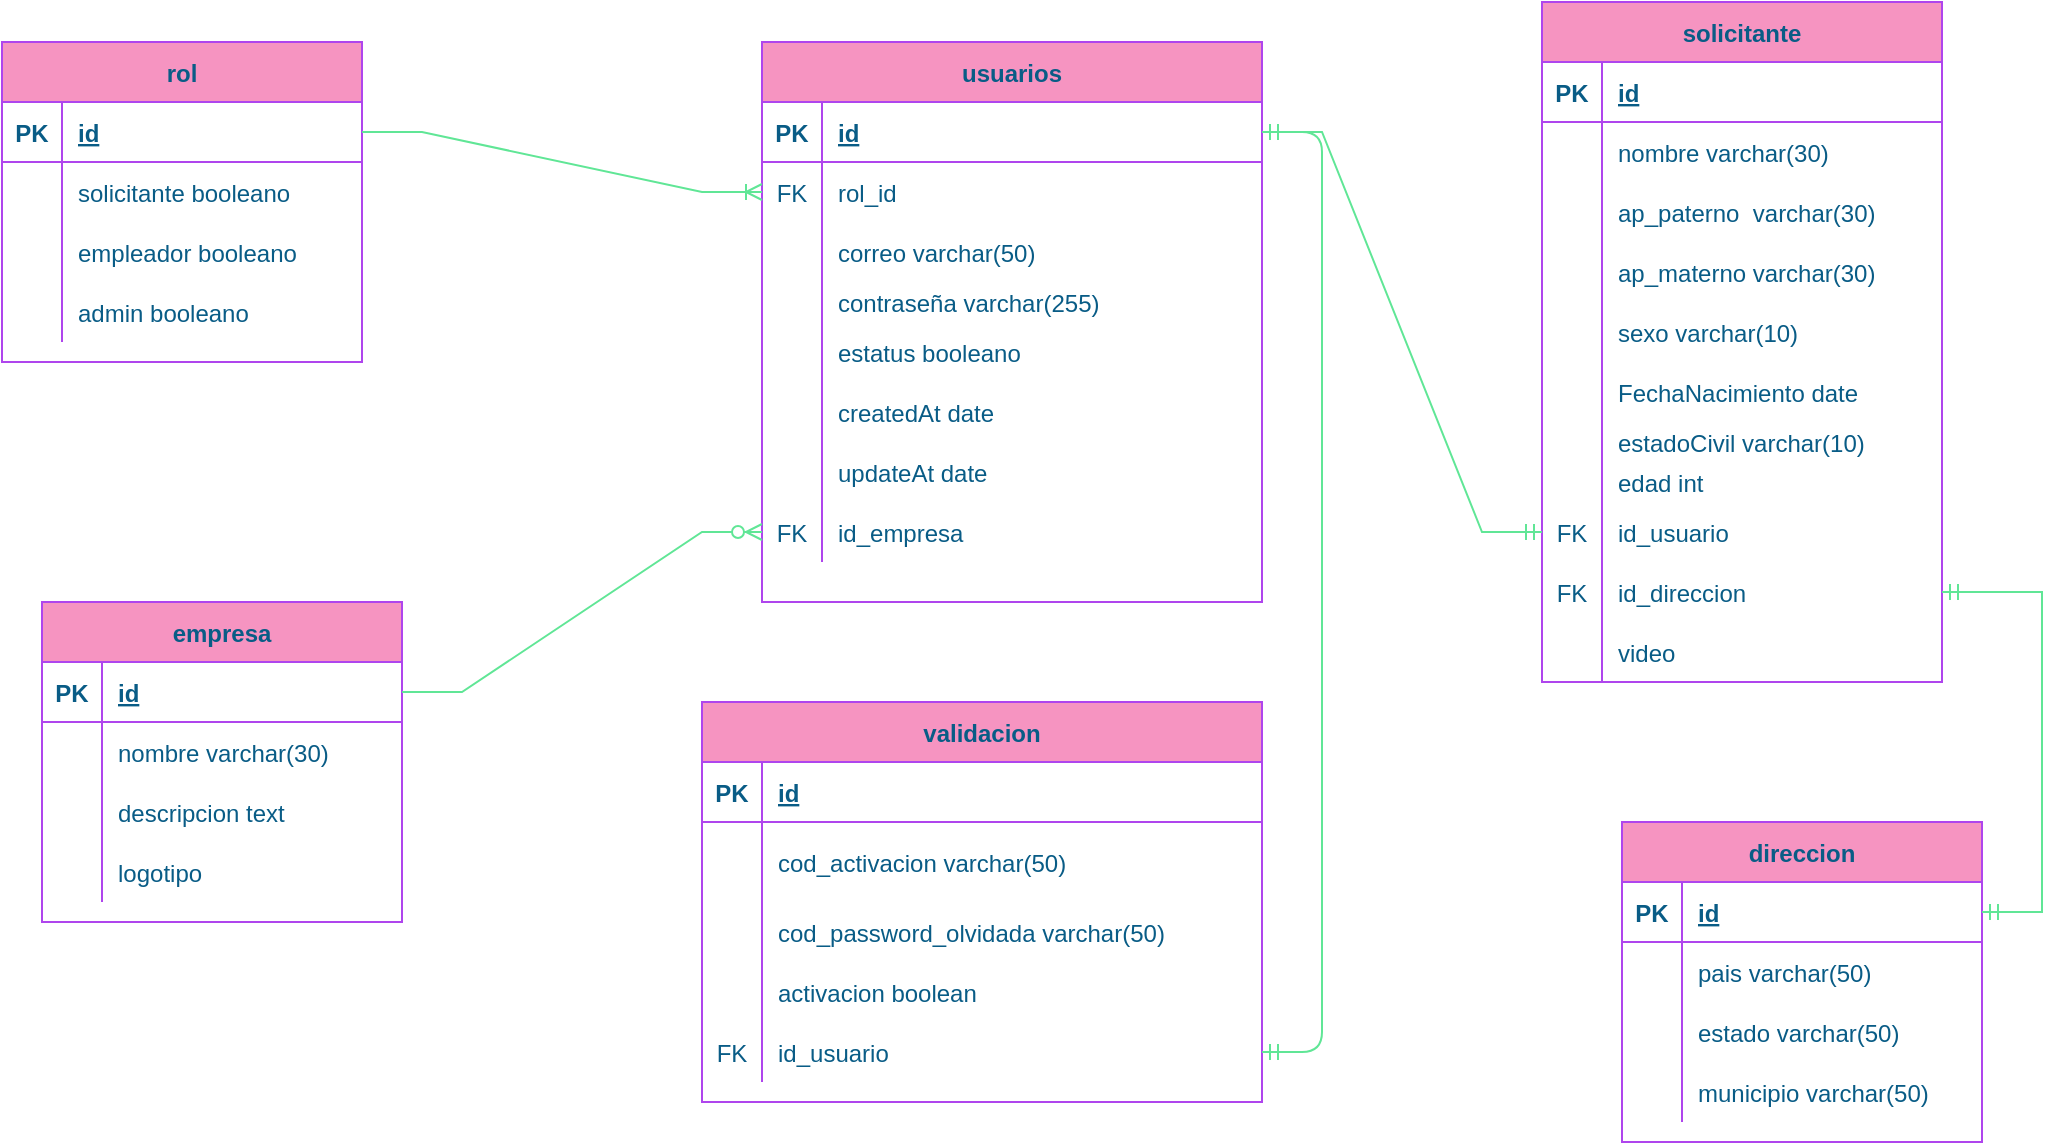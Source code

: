 <mxfile version="17.1.2" type="github" pages="2">
  <diagram id="R2lEEEUBdFMjLlhIrx00" name="Page-1">
    <mxGraphModel dx="2067" dy="606" grid="1" gridSize="10" guides="1" tooltips="1" connect="1" arrows="1" fold="1" page="1" pageScale="1" pageWidth="850" pageHeight="1100" math="0" shadow="0" extFonts="Permanent Marker^https://fonts.googleapis.com/css?family=Permanent+Marker">
      <root>
        <mxCell id="0" />
        <mxCell id="1" parent="0" />
        <mxCell id="C-vyLk0tnHw3VtMMgP7b-23" value="usuarios" style="shape=table;startSize=30;container=1;collapsible=1;childLayout=tableLayout;fixedRows=1;rowLines=0;fontStyle=1;align=center;resizeLast=1;fillColor=#F694C1;strokeColor=#AF45ED;fontColor=#095C86;" parent="1" vertex="1">
          <mxGeometry x="30" y="30" width="250" height="280" as="geometry" />
        </mxCell>
        <mxCell id="C-vyLk0tnHw3VtMMgP7b-24" value="" style="shape=partialRectangle;collapsible=0;dropTarget=0;pointerEvents=0;fillColor=none;points=[[0,0.5],[1,0.5]];portConstraint=eastwest;top=0;left=0;right=0;bottom=1;strokeColor=#AF45ED;fontColor=#095C86;" parent="C-vyLk0tnHw3VtMMgP7b-23" vertex="1">
          <mxGeometry y="30" width="250" height="30" as="geometry" />
        </mxCell>
        <mxCell id="C-vyLk0tnHw3VtMMgP7b-25" value="PK" style="shape=partialRectangle;overflow=hidden;connectable=0;fillColor=none;top=0;left=0;bottom=0;right=0;fontStyle=1;strokeColor=#AF45ED;fontColor=#095C86;" parent="C-vyLk0tnHw3VtMMgP7b-24" vertex="1">
          <mxGeometry width="30" height="30" as="geometry">
            <mxRectangle width="30" height="30" as="alternateBounds" />
          </mxGeometry>
        </mxCell>
        <mxCell id="C-vyLk0tnHw3VtMMgP7b-26" value="id" style="shape=partialRectangle;overflow=hidden;connectable=0;fillColor=none;top=0;left=0;bottom=0;right=0;align=left;spacingLeft=6;fontStyle=5;strokeColor=#AF45ED;fontColor=#095C86;" parent="C-vyLk0tnHw3VtMMgP7b-24" vertex="1">
          <mxGeometry x="30" width="220" height="30" as="geometry">
            <mxRectangle width="220" height="30" as="alternateBounds" />
          </mxGeometry>
        </mxCell>
        <mxCell id="sfTnH-52Bsjv_v8Jtw3T-7" value="" style="shape=partialRectangle;collapsible=0;dropTarget=0;pointerEvents=0;fillColor=none;points=[[0,0.5],[1,0.5]];portConstraint=eastwest;top=0;left=0;right=0;bottom=0;strokeColor=#AF45ED;fontColor=#095C86;" parent="C-vyLk0tnHw3VtMMgP7b-23" vertex="1">
          <mxGeometry y="60" width="250" height="30" as="geometry" />
        </mxCell>
        <mxCell id="sfTnH-52Bsjv_v8Jtw3T-8" value="FK" style="shape=partialRectangle;overflow=hidden;connectable=0;fillColor=none;top=0;left=0;bottom=0;right=0;strokeColor=#AF45ED;fontColor=#095C86;" parent="sfTnH-52Bsjv_v8Jtw3T-7" vertex="1">
          <mxGeometry width="30" height="30" as="geometry">
            <mxRectangle width="30" height="30" as="alternateBounds" />
          </mxGeometry>
        </mxCell>
        <mxCell id="sfTnH-52Bsjv_v8Jtw3T-9" value="rol_id" style="shape=partialRectangle;overflow=hidden;connectable=0;fillColor=none;top=0;left=0;bottom=0;right=0;align=left;spacingLeft=6;strokeColor=#AF45ED;fontColor=#095C86;" parent="sfTnH-52Bsjv_v8Jtw3T-7" vertex="1">
          <mxGeometry x="30" width="220" height="30" as="geometry">
            <mxRectangle width="220" height="30" as="alternateBounds" />
          </mxGeometry>
        </mxCell>
        <mxCell id="sfTnH-52Bsjv_v8Jtw3T-19" value="" style="shape=partialRectangle;collapsible=0;dropTarget=0;pointerEvents=0;fillColor=none;points=[[0,0.5],[1,0.5]];portConstraint=eastwest;top=0;left=0;right=0;bottom=0;strokeColor=#AF45ED;fontColor=#095C86;" parent="C-vyLk0tnHw3VtMMgP7b-23" vertex="1">
          <mxGeometry y="90" width="250" height="30" as="geometry" />
        </mxCell>
        <mxCell id="sfTnH-52Bsjv_v8Jtw3T-20" value="" style="shape=partialRectangle;overflow=hidden;connectable=0;fillColor=none;top=0;left=0;bottom=0;right=0;strokeColor=#AF45ED;fontColor=#095C86;" parent="sfTnH-52Bsjv_v8Jtw3T-19" vertex="1">
          <mxGeometry width="30" height="30" as="geometry">
            <mxRectangle width="30" height="30" as="alternateBounds" />
          </mxGeometry>
        </mxCell>
        <mxCell id="sfTnH-52Bsjv_v8Jtw3T-21" value="correo varchar(50)" style="shape=partialRectangle;overflow=hidden;connectable=0;fillColor=none;top=0;left=0;bottom=0;right=0;align=left;spacingLeft=6;strokeColor=#AF45ED;fontColor=#095C86;" parent="sfTnH-52Bsjv_v8Jtw3T-19" vertex="1">
          <mxGeometry x="30" width="220" height="30" as="geometry">
            <mxRectangle width="220" height="30" as="alternateBounds" />
          </mxGeometry>
        </mxCell>
        <mxCell id="sfTnH-52Bsjv_v8Jtw3T-13" value="" style="shape=partialRectangle;collapsible=0;dropTarget=0;pointerEvents=0;fillColor=none;points=[[0,0.5],[1,0.5]];portConstraint=eastwest;top=0;left=0;right=0;bottom=0;strokeColor=#AF45ED;fontColor=#095C86;" parent="C-vyLk0tnHw3VtMMgP7b-23" vertex="1">
          <mxGeometry y="120" width="250" height="20" as="geometry" />
        </mxCell>
        <mxCell id="sfTnH-52Bsjv_v8Jtw3T-14" value="" style="shape=partialRectangle;overflow=hidden;connectable=0;fillColor=none;top=0;left=0;bottom=0;right=0;strokeColor=#AF45ED;fontColor=#095C86;" parent="sfTnH-52Bsjv_v8Jtw3T-13" vertex="1">
          <mxGeometry width="30" height="20" as="geometry">
            <mxRectangle width="30" height="20" as="alternateBounds" />
          </mxGeometry>
        </mxCell>
        <mxCell id="sfTnH-52Bsjv_v8Jtw3T-15" value="contraseña varchar(255)" style="shape=partialRectangle;overflow=hidden;connectable=0;fillColor=none;top=0;left=0;bottom=0;right=0;align=left;spacingLeft=6;strokeColor=#AF45ED;fontColor=#095C86;" parent="sfTnH-52Bsjv_v8Jtw3T-13" vertex="1">
          <mxGeometry x="30" width="220" height="20" as="geometry">
            <mxRectangle width="220" height="20" as="alternateBounds" />
          </mxGeometry>
        </mxCell>
        <mxCell id="3IGgtcYdOWyKXlM4Q0ze-97" value="" style="shape=partialRectangle;collapsible=0;dropTarget=0;pointerEvents=0;fillColor=none;points=[[0,0.5],[1,0.5]];portConstraint=eastwest;top=0;left=0;right=0;bottom=0;strokeColor=#AF45ED;fontColor=#095C86;" parent="C-vyLk0tnHw3VtMMgP7b-23" vertex="1">
          <mxGeometry y="140" width="250" height="30" as="geometry" />
        </mxCell>
        <mxCell id="3IGgtcYdOWyKXlM4Q0ze-98" value="" style="shape=partialRectangle;overflow=hidden;connectable=0;fillColor=none;top=0;left=0;bottom=0;right=0;strokeColor=#AF45ED;fontColor=#095C86;" parent="3IGgtcYdOWyKXlM4Q0ze-97" vertex="1">
          <mxGeometry width="30" height="30" as="geometry">
            <mxRectangle width="30" height="30" as="alternateBounds" />
          </mxGeometry>
        </mxCell>
        <mxCell id="3IGgtcYdOWyKXlM4Q0ze-99" value="estatus booleano" style="shape=partialRectangle;overflow=hidden;connectable=0;fillColor=none;top=0;left=0;bottom=0;right=0;align=left;spacingLeft=6;strokeColor=#AF45ED;fontColor=#095C86;" parent="3IGgtcYdOWyKXlM4Q0ze-97" vertex="1">
          <mxGeometry x="30" width="220" height="30" as="geometry">
            <mxRectangle width="220" height="30" as="alternateBounds" />
          </mxGeometry>
        </mxCell>
        <mxCell id="3IGgtcYdOWyKXlM4Q0ze-40" value="" style="shape=partialRectangle;collapsible=0;dropTarget=0;pointerEvents=0;fillColor=none;points=[[0,0.5],[1,0.5]];portConstraint=eastwest;top=0;left=0;right=0;bottom=0;strokeColor=#AF45ED;fontColor=#095C86;" parent="C-vyLk0tnHw3VtMMgP7b-23" vertex="1">
          <mxGeometry y="170" width="250" height="30" as="geometry" />
        </mxCell>
        <mxCell id="3IGgtcYdOWyKXlM4Q0ze-41" value="" style="shape=partialRectangle;overflow=hidden;connectable=0;fillColor=none;top=0;left=0;bottom=0;right=0;strokeColor=#AF45ED;fontColor=#095C86;" parent="3IGgtcYdOWyKXlM4Q0ze-40" vertex="1">
          <mxGeometry width="30" height="30" as="geometry">
            <mxRectangle width="30" height="30" as="alternateBounds" />
          </mxGeometry>
        </mxCell>
        <mxCell id="3IGgtcYdOWyKXlM4Q0ze-42" value="createdAt date" style="shape=partialRectangle;overflow=hidden;connectable=0;fillColor=none;top=0;left=0;bottom=0;right=0;align=left;spacingLeft=6;strokeColor=#AF45ED;fontColor=#095C86;" parent="3IGgtcYdOWyKXlM4Q0ze-40" vertex="1">
          <mxGeometry x="30" width="220" height="30" as="geometry">
            <mxRectangle width="220" height="30" as="alternateBounds" />
          </mxGeometry>
        </mxCell>
        <mxCell id="3IGgtcYdOWyKXlM4Q0ze-43" value="" style="shape=partialRectangle;collapsible=0;dropTarget=0;pointerEvents=0;fillColor=none;points=[[0,0.5],[1,0.5]];portConstraint=eastwest;top=0;left=0;right=0;bottom=0;strokeColor=#AF45ED;fontColor=#095C86;" parent="C-vyLk0tnHw3VtMMgP7b-23" vertex="1">
          <mxGeometry y="200" width="250" height="30" as="geometry" />
        </mxCell>
        <mxCell id="3IGgtcYdOWyKXlM4Q0ze-44" value="" style="shape=partialRectangle;overflow=hidden;connectable=0;fillColor=none;top=0;left=0;bottom=0;right=0;strokeColor=#AF45ED;fontColor=#095C86;" parent="3IGgtcYdOWyKXlM4Q0ze-43" vertex="1">
          <mxGeometry width="30" height="30" as="geometry">
            <mxRectangle width="30" height="30" as="alternateBounds" />
          </mxGeometry>
        </mxCell>
        <mxCell id="3IGgtcYdOWyKXlM4Q0ze-45" value="updateAt date" style="shape=partialRectangle;overflow=hidden;connectable=0;fillColor=none;top=0;left=0;bottom=0;right=0;align=left;spacingLeft=6;strokeColor=#AF45ED;fontColor=#095C86;" parent="3IGgtcYdOWyKXlM4Q0ze-43" vertex="1">
          <mxGeometry x="30" width="220" height="30" as="geometry">
            <mxRectangle width="220" height="30" as="alternateBounds" />
          </mxGeometry>
        </mxCell>
        <mxCell id="gSVEOSrhCALOLtPQY087-35" value="" style="shape=partialRectangle;collapsible=0;dropTarget=0;pointerEvents=0;fillColor=none;points=[[0,0.5],[1,0.5]];portConstraint=eastwest;top=0;left=0;right=0;bottom=0;strokeColor=#AF45ED;fontColor=#095C86;" parent="C-vyLk0tnHw3VtMMgP7b-23" vertex="1">
          <mxGeometry y="230" width="250" height="30" as="geometry" />
        </mxCell>
        <mxCell id="gSVEOSrhCALOLtPQY087-36" value="FK" style="shape=partialRectangle;overflow=hidden;connectable=0;fillColor=none;top=0;left=0;bottom=0;right=0;strokeColor=#AF45ED;fontColor=#095C86;" parent="gSVEOSrhCALOLtPQY087-35" vertex="1">
          <mxGeometry width="30" height="30" as="geometry">
            <mxRectangle width="30" height="30" as="alternateBounds" />
          </mxGeometry>
        </mxCell>
        <mxCell id="gSVEOSrhCALOLtPQY087-37" value="id_empresa" style="shape=partialRectangle;overflow=hidden;connectable=0;fillColor=none;top=0;left=0;bottom=0;right=0;align=left;spacingLeft=6;strokeColor=#AF45ED;fontColor=#095C86;" parent="gSVEOSrhCALOLtPQY087-35" vertex="1">
          <mxGeometry x="30" width="220" height="30" as="geometry">
            <mxRectangle width="220" height="30" as="alternateBounds" />
          </mxGeometry>
        </mxCell>
        <mxCell id="sfTnH-52Bsjv_v8Jtw3T-25" value="rol" style="shape=table;startSize=30;container=1;collapsible=1;childLayout=tableLayout;fixedRows=1;rowLines=0;fontStyle=1;align=center;resizeLast=1;fillColor=#F694C1;strokeColor=#AF45ED;fontColor=#095C86;" parent="1" vertex="1">
          <mxGeometry x="-350" y="30" width="180" height="160" as="geometry" />
        </mxCell>
        <mxCell id="sfTnH-52Bsjv_v8Jtw3T-26" value="" style="shape=tableRow;horizontal=0;startSize=0;swimlaneHead=0;swimlaneBody=0;fillColor=none;collapsible=0;dropTarget=0;points=[[0,0.5],[1,0.5]];portConstraint=eastwest;top=0;left=0;right=0;bottom=1;strokeColor=#AF45ED;fontColor=#095C86;" parent="sfTnH-52Bsjv_v8Jtw3T-25" vertex="1">
          <mxGeometry y="30" width="180" height="30" as="geometry" />
        </mxCell>
        <mxCell id="sfTnH-52Bsjv_v8Jtw3T-27" value="PK" style="shape=partialRectangle;connectable=0;fillColor=none;top=0;left=0;bottom=0;right=0;fontStyle=1;overflow=hidden;strokeColor=#AF45ED;fontColor=#095C86;" parent="sfTnH-52Bsjv_v8Jtw3T-26" vertex="1">
          <mxGeometry width="30" height="30" as="geometry">
            <mxRectangle width="30" height="30" as="alternateBounds" />
          </mxGeometry>
        </mxCell>
        <mxCell id="sfTnH-52Bsjv_v8Jtw3T-28" value="id" style="shape=partialRectangle;connectable=0;fillColor=none;top=0;left=0;bottom=0;right=0;align=left;spacingLeft=6;fontStyle=5;overflow=hidden;strokeColor=#AF45ED;fontColor=#095C86;" parent="sfTnH-52Bsjv_v8Jtw3T-26" vertex="1">
          <mxGeometry x="30" width="150" height="30" as="geometry">
            <mxRectangle width="150" height="30" as="alternateBounds" />
          </mxGeometry>
        </mxCell>
        <mxCell id="sfTnH-52Bsjv_v8Jtw3T-29" value="" style="shape=tableRow;horizontal=0;startSize=0;swimlaneHead=0;swimlaneBody=0;fillColor=none;collapsible=0;dropTarget=0;points=[[0,0.5],[1,0.5]];portConstraint=eastwest;top=0;left=0;right=0;bottom=0;strokeColor=#AF45ED;fontColor=#095C86;" parent="sfTnH-52Bsjv_v8Jtw3T-25" vertex="1">
          <mxGeometry y="60" width="180" height="30" as="geometry" />
        </mxCell>
        <mxCell id="sfTnH-52Bsjv_v8Jtw3T-30" value="" style="shape=partialRectangle;connectable=0;fillColor=none;top=0;left=0;bottom=0;right=0;editable=1;overflow=hidden;strokeColor=#AF45ED;fontColor=#095C86;" parent="sfTnH-52Bsjv_v8Jtw3T-29" vertex="1">
          <mxGeometry width="30" height="30" as="geometry">
            <mxRectangle width="30" height="30" as="alternateBounds" />
          </mxGeometry>
        </mxCell>
        <mxCell id="sfTnH-52Bsjv_v8Jtw3T-31" value="solicitante booleano   " style="shape=partialRectangle;connectable=0;fillColor=none;top=0;left=0;bottom=0;right=0;align=left;spacingLeft=6;overflow=hidden;strokeColor=#AF45ED;fontColor=#095C86;" parent="sfTnH-52Bsjv_v8Jtw3T-29" vertex="1">
          <mxGeometry x="30" width="150" height="30" as="geometry">
            <mxRectangle width="150" height="30" as="alternateBounds" />
          </mxGeometry>
        </mxCell>
        <mxCell id="gSVEOSrhCALOLtPQY087-1" value="" style="shape=tableRow;horizontal=0;startSize=0;swimlaneHead=0;swimlaneBody=0;fillColor=none;collapsible=0;dropTarget=0;points=[[0,0.5],[1,0.5]];portConstraint=eastwest;top=0;left=0;right=0;bottom=0;strokeColor=#AF45ED;fontColor=#095C86;" parent="sfTnH-52Bsjv_v8Jtw3T-25" vertex="1">
          <mxGeometry y="90" width="180" height="30" as="geometry" />
        </mxCell>
        <mxCell id="gSVEOSrhCALOLtPQY087-2" value="" style="shape=partialRectangle;connectable=0;fillColor=none;top=0;left=0;bottom=0;right=0;editable=1;overflow=hidden;strokeColor=#AF45ED;fontColor=#095C86;" parent="gSVEOSrhCALOLtPQY087-1" vertex="1">
          <mxGeometry width="30" height="30" as="geometry">
            <mxRectangle width="30" height="30" as="alternateBounds" />
          </mxGeometry>
        </mxCell>
        <mxCell id="gSVEOSrhCALOLtPQY087-3" value="empleador booleano   " style="shape=partialRectangle;connectable=0;fillColor=none;top=0;left=0;bottom=0;right=0;align=left;spacingLeft=6;overflow=hidden;strokeColor=#AF45ED;fontColor=#095C86;" parent="gSVEOSrhCALOLtPQY087-1" vertex="1">
          <mxGeometry x="30" width="150" height="30" as="geometry">
            <mxRectangle width="150" height="30" as="alternateBounds" />
          </mxGeometry>
        </mxCell>
        <mxCell id="gSVEOSrhCALOLtPQY087-4" value="" style="shape=tableRow;horizontal=0;startSize=0;swimlaneHead=0;swimlaneBody=0;fillColor=none;collapsible=0;dropTarget=0;points=[[0,0.5],[1,0.5]];portConstraint=eastwest;top=0;left=0;right=0;bottom=0;strokeColor=#AF45ED;fontColor=#095C86;" parent="sfTnH-52Bsjv_v8Jtw3T-25" vertex="1">
          <mxGeometry y="120" width="180" height="30" as="geometry" />
        </mxCell>
        <mxCell id="gSVEOSrhCALOLtPQY087-5" value="" style="shape=partialRectangle;connectable=0;fillColor=none;top=0;left=0;bottom=0;right=0;editable=1;overflow=hidden;strokeColor=#AF45ED;fontColor=#095C86;" parent="gSVEOSrhCALOLtPQY087-4" vertex="1">
          <mxGeometry width="30" height="30" as="geometry">
            <mxRectangle width="30" height="30" as="alternateBounds" />
          </mxGeometry>
        </mxCell>
        <mxCell id="gSVEOSrhCALOLtPQY087-6" value="admin booleano   " style="shape=partialRectangle;connectable=0;fillColor=none;top=0;left=0;bottom=0;right=0;align=left;spacingLeft=6;overflow=hidden;strokeColor=#AF45ED;fontColor=#095C86;" parent="gSVEOSrhCALOLtPQY087-4" vertex="1">
          <mxGeometry x="30" width="150" height="30" as="geometry">
            <mxRectangle width="150" height="30" as="alternateBounds" />
          </mxGeometry>
        </mxCell>
        <mxCell id="sfTnH-52Bsjv_v8Jtw3T-39" value="" style="edgeStyle=entityRelationEdgeStyle;fontSize=12;html=1;endArrow=ERoneToMany;rounded=0;exitX=1;exitY=0.5;exitDx=0;exitDy=0;entryX=0;entryY=0.5;entryDx=0;entryDy=0;strokeColor=#60E696;fontColor=#095C86;" parent="1" source="sfTnH-52Bsjv_v8Jtw3T-26" target="sfTnH-52Bsjv_v8Jtw3T-7" edge="1">
          <mxGeometry width="100" height="100" relative="1" as="geometry">
            <mxPoint x="30" y="340" as="sourcePoint" />
            <mxPoint x="130" y="240" as="targetPoint" />
          </mxGeometry>
        </mxCell>
        <mxCell id="sfTnH-52Bsjv_v8Jtw3T-40" value="empresa" style="shape=table;startSize=30;container=1;collapsible=1;childLayout=tableLayout;fixedRows=1;rowLines=0;fontStyle=1;align=center;resizeLast=1;fillColor=#F694C1;strokeColor=#AF45ED;fontColor=#095C86;" parent="1" vertex="1">
          <mxGeometry x="-330" y="310" width="180" height="160" as="geometry" />
        </mxCell>
        <mxCell id="sfTnH-52Bsjv_v8Jtw3T-41" value="" style="shape=tableRow;horizontal=0;startSize=0;swimlaneHead=0;swimlaneBody=0;fillColor=none;collapsible=0;dropTarget=0;points=[[0,0.5],[1,0.5]];portConstraint=eastwest;top=0;left=0;right=0;bottom=1;strokeColor=#AF45ED;fontColor=#095C86;" parent="sfTnH-52Bsjv_v8Jtw3T-40" vertex="1">
          <mxGeometry y="30" width="180" height="30" as="geometry" />
        </mxCell>
        <mxCell id="sfTnH-52Bsjv_v8Jtw3T-42" value="PK" style="shape=partialRectangle;connectable=0;fillColor=none;top=0;left=0;bottom=0;right=0;fontStyle=1;overflow=hidden;strokeColor=#AF45ED;fontColor=#095C86;" parent="sfTnH-52Bsjv_v8Jtw3T-41" vertex="1">
          <mxGeometry width="30" height="30" as="geometry">
            <mxRectangle width="30" height="30" as="alternateBounds" />
          </mxGeometry>
        </mxCell>
        <mxCell id="sfTnH-52Bsjv_v8Jtw3T-43" value="id" style="shape=partialRectangle;connectable=0;fillColor=none;top=0;left=0;bottom=0;right=0;align=left;spacingLeft=6;fontStyle=5;overflow=hidden;strokeColor=#AF45ED;fontColor=#095C86;" parent="sfTnH-52Bsjv_v8Jtw3T-41" vertex="1">
          <mxGeometry x="30" width="150" height="30" as="geometry">
            <mxRectangle width="150" height="30" as="alternateBounds" />
          </mxGeometry>
        </mxCell>
        <mxCell id="sfTnH-52Bsjv_v8Jtw3T-44" value="" style="shape=tableRow;horizontal=0;startSize=0;swimlaneHead=0;swimlaneBody=0;fillColor=none;collapsible=0;dropTarget=0;points=[[0,0.5],[1,0.5]];portConstraint=eastwest;top=0;left=0;right=0;bottom=0;strokeColor=#AF45ED;fontColor=#095C86;" parent="sfTnH-52Bsjv_v8Jtw3T-40" vertex="1">
          <mxGeometry y="60" width="180" height="30" as="geometry" />
        </mxCell>
        <mxCell id="sfTnH-52Bsjv_v8Jtw3T-45" value="" style="shape=partialRectangle;connectable=0;fillColor=none;top=0;left=0;bottom=0;right=0;editable=1;overflow=hidden;strokeColor=#AF45ED;fontColor=#095C86;" parent="sfTnH-52Bsjv_v8Jtw3T-44" vertex="1">
          <mxGeometry width="30" height="30" as="geometry">
            <mxRectangle width="30" height="30" as="alternateBounds" />
          </mxGeometry>
        </mxCell>
        <mxCell id="sfTnH-52Bsjv_v8Jtw3T-46" value="nombre varchar(30)" style="shape=partialRectangle;connectable=0;fillColor=none;top=0;left=0;bottom=0;right=0;align=left;spacingLeft=6;overflow=hidden;strokeColor=#AF45ED;fontColor=#095C86;" parent="sfTnH-52Bsjv_v8Jtw3T-44" vertex="1">
          <mxGeometry x="30" width="150" height="30" as="geometry">
            <mxRectangle width="150" height="30" as="alternateBounds" />
          </mxGeometry>
        </mxCell>
        <mxCell id="3IGgtcYdOWyKXlM4Q0ze-91" value="" style="shape=tableRow;horizontal=0;startSize=0;swimlaneHead=0;swimlaneBody=0;fillColor=none;collapsible=0;dropTarget=0;points=[[0,0.5],[1,0.5]];portConstraint=eastwest;top=0;left=0;right=0;bottom=0;strokeColor=#AF45ED;fontColor=#095C86;" parent="sfTnH-52Bsjv_v8Jtw3T-40" vertex="1">
          <mxGeometry y="90" width="180" height="30" as="geometry" />
        </mxCell>
        <mxCell id="3IGgtcYdOWyKXlM4Q0ze-92" value="" style="shape=partialRectangle;connectable=0;fillColor=none;top=0;left=0;bottom=0;right=0;editable=1;overflow=hidden;strokeColor=#AF45ED;fontColor=#095C86;" parent="3IGgtcYdOWyKXlM4Q0ze-91" vertex="1">
          <mxGeometry width="30" height="30" as="geometry">
            <mxRectangle width="30" height="30" as="alternateBounds" />
          </mxGeometry>
        </mxCell>
        <mxCell id="3IGgtcYdOWyKXlM4Q0ze-93" value="descripcion text" style="shape=partialRectangle;connectable=0;fillColor=none;top=0;left=0;bottom=0;right=0;align=left;spacingLeft=6;overflow=hidden;strokeColor=#AF45ED;fontColor=#095C86;" parent="3IGgtcYdOWyKXlM4Q0ze-91" vertex="1">
          <mxGeometry x="30" width="150" height="30" as="geometry">
            <mxRectangle width="150" height="30" as="alternateBounds" />
          </mxGeometry>
        </mxCell>
        <mxCell id="3IGgtcYdOWyKXlM4Q0ze-94" value="" style="shape=tableRow;horizontal=0;startSize=0;swimlaneHead=0;swimlaneBody=0;fillColor=none;collapsible=0;dropTarget=0;points=[[0,0.5],[1,0.5]];portConstraint=eastwest;top=0;left=0;right=0;bottom=0;strokeColor=#AF45ED;fontColor=#095C86;" parent="sfTnH-52Bsjv_v8Jtw3T-40" vertex="1">
          <mxGeometry y="120" width="180" height="30" as="geometry" />
        </mxCell>
        <mxCell id="3IGgtcYdOWyKXlM4Q0ze-95" value="" style="shape=partialRectangle;connectable=0;fillColor=none;top=0;left=0;bottom=0;right=0;editable=1;overflow=hidden;strokeColor=#AF45ED;fontColor=#095C86;" parent="3IGgtcYdOWyKXlM4Q0ze-94" vertex="1">
          <mxGeometry width="30" height="30" as="geometry">
            <mxRectangle width="30" height="30" as="alternateBounds" />
          </mxGeometry>
        </mxCell>
        <mxCell id="3IGgtcYdOWyKXlM4Q0ze-96" value="logotipo" style="shape=partialRectangle;connectable=0;fillColor=none;top=0;left=0;bottom=0;right=0;align=left;spacingLeft=6;overflow=hidden;strokeColor=#AF45ED;fontColor=#095C86;" parent="3IGgtcYdOWyKXlM4Q0ze-94" vertex="1">
          <mxGeometry x="30" width="150" height="30" as="geometry">
            <mxRectangle width="150" height="30" as="alternateBounds" />
          </mxGeometry>
        </mxCell>
        <mxCell id="eLDoBTkHlUsKn9AC7edu-1" value="solicitante" style="shape=table;startSize=30;container=1;collapsible=1;childLayout=tableLayout;fixedRows=1;rowLines=0;fontStyle=1;align=center;resizeLast=1;fillColor=#F694C1;strokeColor=#AF45ED;fontColor=#095C86;" parent="1" vertex="1">
          <mxGeometry x="420" y="10" width="200" height="340" as="geometry" />
        </mxCell>
        <mxCell id="eLDoBTkHlUsKn9AC7edu-2" value="" style="shape=tableRow;horizontal=0;startSize=0;swimlaneHead=0;swimlaneBody=0;fillColor=none;collapsible=0;dropTarget=0;points=[[0,0.5],[1,0.5]];portConstraint=eastwest;top=0;left=0;right=0;bottom=1;strokeColor=#AF45ED;fontColor=#095C86;" parent="eLDoBTkHlUsKn9AC7edu-1" vertex="1">
          <mxGeometry y="30" width="200" height="30" as="geometry" />
        </mxCell>
        <mxCell id="eLDoBTkHlUsKn9AC7edu-3" value="PK" style="shape=partialRectangle;connectable=0;fillColor=none;top=0;left=0;bottom=0;right=0;fontStyle=1;overflow=hidden;strokeColor=#AF45ED;fontColor=#095C86;" parent="eLDoBTkHlUsKn9AC7edu-2" vertex="1">
          <mxGeometry width="30" height="30" as="geometry">
            <mxRectangle width="30" height="30" as="alternateBounds" />
          </mxGeometry>
        </mxCell>
        <mxCell id="eLDoBTkHlUsKn9AC7edu-4" value="id" style="shape=partialRectangle;connectable=0;fillColor=none;top=0;left=0;bottom=0;right=0;align=left;spacingLeft=6;fontStyle=5;overflow=hidden;strokeColor=#AF45ED;fontColor=#095C86;" parent="eLDoBTkHlUsKn9AC7edu-2" vertex="1">
          <mxGeometry x="30" width="170" height="30" as="geometry">
            <mxRectangle width="170" height="30" as="alternateBounds" />
          </mxGeometry>
        </mxCell>
        <mxCell id="eLDoBTkHlUsKn9AC7edu-5" value="" style="shape=tableRow;horizontal=0;startSize=0;swimlaneHead=0;swimlaneBody=0;fillColor=none;collapsible=0;dropTarget=0;points=[[0,0.5],[1,0.5]];portConstraint=eastwest;top=0;left=0;right=0;bottom=0;strokeColor=#AF45ED;fontColor=#095C86;" parent="eLDoBTkHlUsKn9AC7edu-1" vertex="1">
          <mxGeometry y="60" width="200" height="30" as="geometry" />
        </mxCell>
        <mxCell id="eLDoBTkHlUsKn9AC7edu-6" value="" style="shape=partialRectangle;connectable=0;fillColor=none;top=0;left=0;bottom=0;right=0;editable=1;overflow=hidden;strokeColor=#AF45ED;fontColor=#095C86;" parent="eLDoBTkHlUsKn9AC7edu-5" vertex="1">
          <mxGeometry width="30" height="30" as="geometry">
            <mxRectangle width="30" height="30" as="alternateBounds" />
          </mxGeometry>
        </mxCell>
        <mxCell id="eLDoBTkHlUsKn9AC7edu-7" value="nombre varchar(30)" style="shape=partialRectangle;connectable=0;fillColor=none;top=0;left=0;bottom=0;right=0;align=left;spacingLeft=6;overflow=hidden;strokeColor=#AF45ED;fontColor=#095C86;" parent="eLDoBTkHlUsKn9AC7edu-5" vertex="1">
          <mxGeometry x="30" width="170" height="30" as="geometry">
            <mxRectangle width="170" height="30" as="alternateBounds" />
          </mxGeometry>
        </mxCell>
        <mxCell id="eLDoBTkHlUsKn9AC7edu-8" value="" style="shape=tableRow;horizontal=0;startSize=0;swimlaneHead=0;swimlaneBody=0;fillColor=none;collapsible=0;dropTarget=0;points=[[0,0.5],[1,0.5]];portConstraint=eastwest;top=0;left=0;right=0;bottom=0;strokeColor=#AF45ED;fontColor=#095C86;" parent="eLDoBTkHlUsKn9AC7edu-1" vertex="1">
          <mxGeometry y="90" width="200" height="30" as="geometry" />
        </mxCell>
        <mxCell id="eLDoBTkHlUsKn9AC7edu-9" value="" style="shape=partialRectangle;connectable=0;fillColor=none;top=0;left=0;bottom=0;right=0;editable=1;overflow=hidden;strokeColor=#AF45ED;fontColor=#095C86;" parent="eLDoBTkHlUsKn9AC7edu-8" vertex="1">
          <mxGeometry width="30" height="30" as="geometry">
            <mxRectangle width="30" height="30" as="alternateBounds" />
          </mxGeometry>
        </mxCell>
        <mxCell id="eLDoBTkHlUsKn9AC7edu-10" value="ap_paterno  varchar(30)" style="shape=partialRectangle;connectable=0;fillColor=none;top=0;left=0;bottom=0;right=0;align=left;spacingLeft=6;overflow=hidden;strokeColor=#AF45ED;fontColor=#095C86;" parent="eLDoBTkHlUsKn9AC7edu-8" vertex="1">
          <mxGeometry x="30" width="170" height="30" as="geometry">
            <mxRectangle width="170" height="30" as="alternateBounds" />
          </mxGeometry>
        </mxCell>
        <mxCell id="eLDoBTkHlUsKn9AC7edu-11" value="" style="shape=tableRow;horizontal=0;startSize=0;swimlaneHead=0;swimlaneBody=0;fillColor=none;collapsible=0;dropTarget=0;points=[[0,0.5],[1,0.5]];portConstraint=eastwest;top=0;left=0;right=0;bottom=0;strokeColor=#AF45ED;fontColor=#095C86;" parent="eLDoBTkHlUsKn9AC7edu-1" vertex="1">
          <mxGeometry y="120" width="200" height="30" as="geometry" />
        </mxCell>
        <mxCell id="eLDoBTkHlUsKn9AC7edu-12" value="" style="shape=partialRectangle;connectable=0;fillColor=none;top=0;left=0;bottom=0;right=0;editable=1;overflow=hidden;strokeColor=#AF45ED;fontColor=#095C86;" parent="eLDoBTkHlUsKn9AC7edu-11" vertex="1">
          <mxGeometry width="30" height="30" as="geometry">
            <mxRectangle width="30" height="30" as="alternateBounds" />
          </mxGeometry>
        </mxCell>
        <mxCell id="eLDoBTkHlUsKn9AC7edu-13" value="ap_materno varchar(30)" style="shape=partialRectangle;connectable=0;fillColor=none;top=0;left=0;bottom=0;right=0;align=left;spacingLeft=6;overflow=hidden;strokeColor=#AF45ED;fontColor=#095C86;" parent="eLDoBTkHlUsKn9AC7edu-11" vertex="1">
          <mxGeometry x="30" width="170" height="30" as="geometry">
            <mxRectangle width="170" height="30" as="alternateBounds" />
          </mxGeometry>
        </mxCell>
        <mxCell id="3IGgtcYdOWyKXlM4Q0ze-68" value="" style="shape=tableRow;horizontal=0;startSize=0;swimlaneHead=0;swimlaneBody=0;fillColor=none;collapsible=0;dropTarget=0;points=[[0,0.5],[1,0.5]];portConstraint=eastwest;top=0;left=0;right=0;bottom=0;strokeColor=#AF45ED;fontColor=#095C86;" parent="eLDoBTkHlUsKn9AC7edu-1" vertex="1">
          <mxGeometry y="150" width="200" height="30" as="geometry" />
        </mxCell>
        <mxCell id="3IGgtcYdOWyKXlM4Q0ze-69" value="" style="shape=partialRectangle;connectable=0;fillColor=none;top=0;left=0;bottom=0;right=0;editable=1;overflow=hidden;strokeColor=#AF45ED;fontColor=#095C86;" parent="3IGgtcYdOWyKXlM4Q0ze-68" vertex="1">
          <mxGeometry width="30" height="30" as="geometry">
            <mxRectangle width="30" height="30" as="alternateBounds" />
          </mxGeometry>
        </mxCell>
        <mxCell id="3IGgtcYdOWyKXlM4Q0ze-70" value="sexo varchar(10)" style="shape=partialRectangle;connectable=0;fillColor=none;top=0;left=0;bottom=0;right=0;align=left;spacingLeft=6;overflow=hidden;strokeColor=#AF45ED;fontColor=#095C86;" parent="3IGgtcYdOWyKXlM4Q0ze-68" vertex="1">
          <mxGeometry x="30" width="170" height="30" as="geometry">
            <mxRectangle width="170" height="30" as="alternateBounds" />
          </mxGeometry>
        </mxCell>
        <mxCell id="3IGgtcYdOWyKXlM4Q0ze-71" value="" style="shape=tableRow;horizontal=0;startSize=0;swimlaneHead=0;swimlaneBody=0;fillColor=none;collapsible=0;dropTarget=0;points=[[0,0.5],[1,0.5]];portConstraint=eastwest;top=0;left=0;right=0;bottom=0;strokeColor=#AF45ED;fontColor=#095C86;" parent="eLDoBTkHlUsKn9AC7edu-1" vertex="1">
          <mxGeometry y="180" width="200" height="30" as="geometry" />
        </mxCell>
        <mxCell id="3IGgtcYdOWyKXlM4Q0ze-72" value="" style="shape=partialRectangle;connectable=0;fillColor=none;top=0;left=0;bottom=0;right=0;editable=1;overflow=hidden;strokeColor=#AF45ED;fontColor=#095C86;" parent="3IGgtcYdOWyKXlM4Q0ze-71" vertex="1">
          <mxGeometry width="30" height="30" as="geometry">
            <mxRectangle width="30" height="30" as="alternateBounds" />
          </mxGeometry>
        </mxCell>
        <mxCell id="3IGgtcYdOWyKXlM4Q0ze-73" value="FechaNacimiento date" style="shape=partialRectangle;connectable=0;fillColor=none;top=0;left=0;bottom=0;right=0;align=left;spacingLeft=6;overflow=hidden;strokeColor=#AF45ED;fontColor=#095C86;" parent="3IGgtcYdOWyKXlM4Q0ze-71" vertex="1">
          <mxGeometry x="30" width="170" height="30" as="geometry">
            <mxRectangle width="170" height="30" as="alternateBounds" />
          </mxGeometry>
        </mxCell>
        <mxCell id="3IGgtcYdOWyKXlM4Q0ze-74" value="" style="shape=tableRow;horizontal=0;startSize=0;swimlaneHead=0;swimlaneBody=0;fillColor=none;collapsible=0;dropTarget=0;points=[[0,0.5],[1,0.5]];portConstraint=eastwest;top=0;left=0;right=0;bottom=0;strokeColor=#AF45ED;fontColor=#095C86;" parent="eLDoBTkHlUsKn9AC7edu-1" vertex="1">
          <mxGeometry y="210" width="200" height="20" as="geometry" />
        </mxCell>
        <mxCell id="3IGgtcYdOWyKXlM4Q0ze-75" value="" style="shape=partialRectangle;connectable=0;fillColor=none;top=0;left=0;bottom=0;right=0;editable=1;overflow=hidden;strokeColor=#AF45ED;fontColor=#095C86;" parent="3IGgtcYdOWyKXlM4Q0ze-74" vertex="1">
          <mxGeometry width="30" height="20" as="geometry">
            <mxRectangle width="30" height="20" as="alternateBounds" />
          </mxGeometry>
        </mxCell>
        <mxCell id="3IGgtcYdOWyKXlM4Q0ze-76" value="estadoCivil varchar(10)" style="shape=partialRectangle;connectable=0;fillColor=none;top=0;left=0;bottom=0;right=0;align=left;spacingLeft=6;overflow=hidden;strokeColor=#AF45ED;fontColor=#095C86;" parent="3IGgtcYdOWyKXlM4Q0ze-74" vertex="1">
          <mxGeometry x="30" width="170" height="20" as="geometry">
            <mxRectangle width="170" height="20" as="alternateBounds" />
          </mxGeometry>
        </mxCell>
        <mxCell id="3IGgtcYdOWyKXlM4Q0ze-77" value="" style="shape=tableRow;horizontal=0;startSize=0;swimlaneHead=0;swimlaneBody=0;fillColor=none;collapsible=0;dropTarget=0;points=[[0,0.5],[1,0.5]];portConstraint=eastwest;top=0;left=0;right=0;bottom=0;strokeColor=#AF45ED;fontColor=#095C86;" parent="eLDoBTkHlUsKn9AC7edu-1" vertex="1">
          <mxGeometry y="230" width="200" height="20" as="geometry" />
        </mxCell>
        <mxCell id="3IGgtcYdOWyKXlM4Q0ze-78" value="" style="shape=partialRectangle;connectable=0;fillColor=none;top=0;left=0;bottom=0;right=0;editable=1;overflow=hidden;strokeColor=#AF45ED;fontColor=#095C86;" parent="3IGgtcYdOWyKXlM4Q0ze-77" vertex="1">
          <mxGeometry width="30" height="20" as="geometry">
            <mxRectangle width="30" height="20" as="alternateBounds" />
          </mxGeometry>
        </mxCell>
        <mxCell id="3IGgtcYdOWyKXlM4Q0ze-79" value="edad int" style="shape=partialRectangle;connectable=0;fillColor=none;top=0;left=0;bottom=0;right=0;align=left;spacingLeft=6;overflow=hidden;strokeColor=#AF45ED;fontColor=#095C86;" parent="3IGgtcYdOWyKXlM4Q0ze-77" vertex="1">
          <mxGeometry x="30" width="170" height="20" as="geometry">
            <mxRectangle width="170" height="20" as="alternateBounds" />
          </mxGeometry>
        </mxCell>
        <mxCell id="eLDoBTkHlUsKn9AC7edu-26" value="" style="shape=tableRow;horizontal=0;startSize=0;swimlaneHead=0;swimlaneBody=0;fillColor=none;collapsible=0;dropTarget=0;points=[[0,0.5],[1,0.5]];portConstraint=eastwest;top=0;left=0;right=0;bottom=0;strokeColor=#AF45ED;fontColor=#095C86;" parent="eLDoBTkHlUsKn9AC7edu-1" vertex="1">
          <mxGeometry y="250" width="200" height="30" as="geometry" />
        </mxCell>
        <mxCell id="eLDoBTkHlUsKn9AC7edu-27" value="FK" style="shape=partialRectangle;connectable=0;fillColor=none;top=0;left=0;bottom=0;right=0;editable=1;overflow=hidden;strokeColor=#AF45ED;fontColor=#095C86;" parent="eLDoBTkHlUsKn9AC7edu-26" vertex="1">
          <mxGeometry width="30" height="30" as="geometry">
            <mxRectangle width="30" height="30" as="alternateBounds" />
          </mxGeometry>
        </mxCell>
        <mxCell id="eLDoBTkHlUsKn9AC7edu-28" value="id_usuario" style="shape=partialRectangle;connectable=0;fillColor=none;top=0;left=0;bottom=0;right=0;align=left;spacingLeft=6;overflow=hidden;strokeColor=#AF45ED;fontColor=#095C86;" parent="eLDoBTkHlUsKn9AC7edu-26" vertex="1">
          <mxGeometry x="30" width="170" height="30" as="geometry">
            <mxRectangle width="170" height="30" as="alternateBounds" />
          </mxGeometry>
        </mxCell>
        <mxCell id="3IGgtcYdOWyKXlM4Q0ze-80" value="" style="shape=tableRow;horizontal=0;startSize=0;swimlaneHead=0;swimlaneBody=0;fillColor=none;collapsible=0;dropTarget=0;points=[[0,0.5],[1,0.5]];portConstraint=eastwest;top=0;left=0;right=0;bottom=0;strokeColor=#AF45ED;fontColor=#095C86;" parent="eLDoBTkHlUsKn9AC7edu-1" vertex="1">
          <mxGeometry y="280" width="200" height="30" as="geometry" />
        </mxCell>
        <mxCell id="3IGgtcYdOWyKXlM4Q0ze-81" value="FK" style="shape=partialRectangle;connectable=0;fillColor=none;top=0;left=0;bottom=0;right=0;editable=1;overflow=hidden;strokeColor=#AF45ED;fontColor=#095C86;" parent="3IGgtcYdOWyKXlM4Q0ze-80" vertex="1">
          <mxGeometry width="30" height="30" as="geometry">
            <mxRectangle width="30" height="30" as="alternateBounds" />
          </mxGeometry>
        </mxCell>
        <mxCell id="3IGgtcYdOWyKXlM4Q0ze-82" value="id_direccion" style="shape=partialRectangle;connectable=0;fillColor=none;top=0;left=0;bottom=0;right=0;align=left;spacingLeft=6;overflow=hidden;strokeColor=#AF45ED;fontColor=#095C86;" parent="3IGgtcYdOWyKXlM4Q0ze-80" vertex="1">
          <mxGeometry x="30" width="170" height="30" as="geometry">
            <mxRectangle width="170" height="30" as="alternateBounds" />
          </mxGeometry>
        </mxCell>
        <mxCell id="3IGgtcYdOWyKXlM4Q0ze-86" value="" style="shape=tableRow;horizontal=0;startSize=0;swimlaneHead=0;swimlaneBody=0;fillColor=none;collapsible=0;dropTarget=0;points=[[0,0.5],[1,0.5]];portConstraint=eastwest;top=0;left=0;right=0;bottom=0;strokeColor=#AF45ED;fontColor=#095C86;" parent="eLDoBTkHlUsKn9AC7edu-1" vertex="1">
          <mxGeometry y="310" width="200" height="30" as="geometry" />
        </mxCell>
        <mxCell id="3IGgtcYdOWyKXlM4Q0ze-87" value="" style="shape=partialRectangle;connectable=0;fillColor=none;top=0;left=0;bottom=0;right=0;editable=1;overflow=hidden;strokeColor=#AF45ED;fontColor=#095C86;" parent="3IGgtcYdOWyKXlM4Q0ze-86" vertex="1">
          <mxGeometry width="30" height="30" as="geometry">
            <mxRectangle width="30" height="30" as="alternateBounds" />
          </mxGeometry>
        </mxCell>
        <mxCell id="3IGgtcYdOWyKXlM4Q0ze-88" value="video" style="shape=partialRectangle;connectable=0;fillColor=none;top=0;left=0;bottom=0;right=0;align=left;spacingLeft=6;overflow=hidden;strokeColor=#AF45ED;fontColor=#095C86;" parent="3IGgtcYdOWyKXlM4Q0ze-86" vertex="1">
          <mxGeometry x="30" width="170" height="30" as="geometry">
            <mxRectangle width="170" height="30" as="alternateBounds" />
          </mxGeometry>
        </mxCell>
        <mxCell id="pBWO_A0v3lN35o1UO4sq-2" value="validacion" style="shape=table;startSize=30;container=1;collapsible=1;childLayout=tableLayout;fixedRows=1;rowLines=0;fontStyle=1;align=center;resizeLast=1;fillColor=#F694C1;strokeColor=#AF45ED;fontColor=#095C86;" parent="1" vertex="1">
          <mxGeometry y="360" width="280" height="200" as="geometry" />
        </mxCell>
        <mxCell id="pBWO_A0v3lN35o1UO4sq-3" value="" style="shape=tableRow;horizontal=0;startSize=0;swimlaneHead=0;swimlaneBody=0;fillColor=none;collapsible=0;dropTarget=0;points=[[0,0.5],[1,0.5]];portConstraint=eastwest;top=0;left=0;right=0;bottom=1;strokeColor=#AF45ED;fontColor=#095C86;" parent="pBWO_A0v3lN35o1UO4sq-2" vertex="1">
          <mxGeometry y="30" width="280" height="30" as="geometry" />
        </mxCell>
        <mxCell id="pBWO_A0v3lN35o1UO4sq-4" value="PK" style="shape=partialRectangle;connectable=0;fillColor=none;top=0;left=0;bottom=0;right=0;fontStyle=1;overflow=hidden;strokeColor=#AF45ED;fontColor=#095C86;" parent="pBWO_A0v3lN35o1UO4sq-3" vertex="1">
          <mxGeometry width="30" height="30" as="geometry">
            <mxRectangle width="30" height="30" as="alternateBounds" />
          </mxGeometry>
        </mxCell>
        <mxCell id="pBWO_A0v3lN35o1UO4sq-5" value="id" style="shape=partialRectangle;connectable=0;fillColor=none;top=0;left=0;bottom=0;right=0;align=left;spacingLeft=6;fontStyle=5;overflow=hidden;strokeColor=#AF45ED;fontColor=#095C86;" parent="pBWO_A0v3lN35o1UO4sq-3" vertex="1">
          <mxGeometry x="30" width="250" height="30" as="geometry">
            <mxRectangle width="250" height="30" as="alternateBounds" />
          </mxGeometry>
        </mxCell>
        <mxCell id="pBWO_A0v3lN35o1UO4sq-6" value="" style="shape=tableRow;horizontal=0;startSize=0;swimlaneHead=0;swimlaneBody=0;fillColor=none;collapsible=0;dropTarget=0;points=[[0,0.5],[1,0.5]];portConstraint=eastwest;top=0;left=0;right=0;bottom=0;strokeColor=#AF45ED;fontColor=#095C86;" parent="pBWO_A0v3lN35o1UO4sq-2" vertex="1">
          <mxGeometry y="60" width="280" height="40" as="geometry" />
        </mxCell>
        <mxCell id="pBWO_A0v3lN35o1UO4sq-7" value="" style="shape=partialRectangle;connectable=0;fillColor=none;top=0;left=0;bottom=0;right=0;editable=1;overflow=hidden;strokeColor=#AF45ED;fontColor=#095C86;" parent="pBWO_A0v3lN35o1UO4sq-6" vertex="1">
          <mxGeometry width="30" height="40" as="geometry">
            <mxRectangle width="30" height="40" as="alternateBounds" />
          </mxGeometry>
        </mxCell>
        <mxCell id="pBWO_A0v3lN35o1UO4sq-8" value="cod_activacion varchar(50)" style="shape=partialRectangle;connectable=0;fillColor=none;top=0;left=0;bottom=0;right=0;align=left;spacingLeft=6;overflow=hidden;strokeColor=#AF45ED;fontColor=#095C86;" parent="pBWO_A0v3lN35o1UO4sq-6" vertex="1">
          <mxGeometry x="30" width="250" height="40" as="geometry">
            <mxRectangle width="250" height="40" as="alternateBounds" />
          </mxGeometry>
        </mxCell>
        <mxCell id="pBWO_A0v3lN35o1UO4sq-9" value="" style="shape=tableRow;horizontal=0;startSize=0;swimlaneHead=0;swimlaneBody=0;fillColor=none;collapsible=0;dropTarget=0;points=[[0,0.5],[1,0.5]];portConstraint=eastwest;top=0;left=0;right=0;bottom=0;strokeColor=#AF45ED;fontColor=#095C86;" parent="pBWO_A0v3lN35o1UO4sq-2" vertex="1">
          <mxGeometry y="100" width="280" height="30" as="geometry" />
        </mxCell>
        <mxCell id="pBWO_A0v3lN35o1UO4sq-10" value="" style="shape=partialRectangle;connectable=0;fillColor=none;top=0;left=0;bottom=0;right=0;editable=1;overflow=hidden;strokeColor=#AF45ED;fontColor=#095C86;" parent="pBWO_A0v3lN35o1UO4sq-9" vertex="1">
          <mxGeometry width="30" height="30" as="geometry">
            <mxRectangle width="30" height="30" as="alternateBounds" />
          </mxGeometry>
        </mxCell>
        <mxCell id="pBWO_A0v3lN35o1UO4sq-11" value="cod_password_olvidada varchar(50)" style="shape=partialRectangle;connectable=0;fillColor=none;top=0;left=0;bottom=0;right=0;align=left;spacingLeft=6;overflow=hidden;strokeColor=#AF45ED;fontColor=#095C86;" parent="pBWO_A0v3lN35o1UO4sq-9" vertex="1">
          <mxGeometry x="30" width="250" height="30" as="geometry">
            <mxRectangle width="250" height="30" as="alternateBounds" />
          </mxGeometry>
        </mxCell>
        <mxCell id="pBWO_A0v3lN35o1UO4sq-12" value="" style="shape=tableRow;horizontal=0;startSize=0;swimlaneHead=0;swimlaneBody=0;fillColor=none;collapsible=0;dropTarget=0;points=[[0,0.5],[1,0.5]];portConstraint=eastwest;top=0;left=0;right=0;bottom=0;strokeColor=#AF45ED;fontColor=#095C86;" parent="pBWO_A0v3lN35o1UO4sq-2" vertex="1">
          <mxGeometry y="130" width="280" height="30" as="geometry" />
        </mxCell>
        <mxCell id="pBWO_A0v3lN35o1UO4sq-13" value="" style="shape=partialRectangle;connectable=0;fillColor=none;top=0;left=0;bottom=0;right=0;editable=1;overflow=hidden;strokeColor=#AF45ED;fontColor=#095C86;" parent="pBWO_A0v3lN35o1UO4sq-12" vertex="1">
          <mxGeometry width="30" height="30" as="geometry">
            <mxRectangle width="30" height="30" as="alternateBounds" />
          </mxGeometry>
        </mxCell>
        <mxCell id="pBWO_A0v3lN35o1UO4sq-14" value="activacion boolean" style="shape=partialRectangle;connectable=0;fillColor=none;top=0;left=0;bottom=0;right=0;align=left;spacingLeft=6;overflow=hidden;strokeColor=#AF45ED;fontColor=#095C86;" parent="pBWO_A0v3lN35o1UO4sq-12" vertex="1">
          <mxGeometry x="30" width="250" height="30" as="geometry">
            <mxRectangle width="250" height="30" as="alternateBounds" />
          </mxGeometry>
        </mxCell>
        <mxCell id="9essgAQ-l8H_2FiEuWBN-2" value="" style="shape=tableRow;horizontal=0;startSize=0;swimlaneHead=0;swimlaneBody=0;fillColor=none;collapsible=0;dropTarget=0;points=[[0,0.5],[1,0.5]];portConstraint=eastwest;top=0;left=0;right=0;bottom=0;strokeColor=#AF45ED;fontColor=#095C86;" vertex="1" parent="pBWO_A0v3lN35o1UO4sq-2">
          <mxGeometry y="160" width="280" height="30" as="geometry" />
        </mxCell>
        <mxCell id="9essgAQ-l8H_2FiEuWBN-3" value="FK" style="shape=partialRectangle;connectable=0;fillColor=none;top=0;left=0;bottom=0;right=0;editable=1;overflow=hidden;strokeColor=#AF45ED;fontColor=#095C86;" vertex="1" parent="9essgAQ-l8H_2FiEuWBN-2">
          <mxGeometry width="30" height="30" as="geometry">
            <mxRectangle width="30" height="30" as="alternateBounds" />
          </mxGeometry>
        </mxCell>
        <mxCell id="9essgAQ-l8H_2FiEuWBN-4" value="id_usuario" style="shape=partialRectangle;connectable=0;fillColor=none;top=0;left=0;bottom=0;right=0;align=left;spacingLeft=6;overflow=hidden;strokeColor=#AF45ED;fontColor=#095C86;" vertex="1" parent="9essgAQ-l8H_2FiEuWBN-2">
          <mxGeometry x="30" width="250" height="30" as="geometry">
            <mxRectangle width="250" height="30" as="alternateBounds" />
          </mxGeometry>
        </mxCell>
        <mxCell id="gSVEOSrhCALOLtPQY087-8" value="direccion" style="shape=table;startSize=30;container=1;collapsible=1;childLayout=tableLayout;fixedRows=1;rowLines=0;fontStyle=1;align=center;resizeLast=1;fillColor=#F694C1;strokeColor=#AF45ED;fontColor=#095C86;" parent="1" vertex="1">
          <mxGeometry x="460" y="420" width="180" height="160" as="geometry" />
        </mxCell>
        <mxCell id="gSVEOSrhCALOLtPQY087-9" value="" style="shape=tableRow;horizontal=0;startSize=0;swimlaneHead=0;swimlaneBody=0;fillColor=none;collapsible=0;dropTarget=0;points=[[0,0.5],[1,0.5]];portConstraint=eastwest;top=0;left=0;right=0;bottom=1;strokeColor=#AF45ED;fontColor=#095C86;" parent="gSVEOSrhCALOLtPQY087-8" vertex="1">
          <mxGeometry y="30" width="180" height="30" as="geometry" />
        </mxCell>
        <mxCell id="gSVEOSrhCALOLtPQY087-10" value="PK" style="shape=partialRectangle;connectable=0;fillColor=none;top=0;left=0;bottom=0;right=0;fontStyle=1;overflow=hidden;strokeColor=#AF45ED;fontColor=#095C86;" parent="gSVEOSrhCALOLtPQY087-9" vertex="1">
          <mxGeometry width="30" height="30" as="geometry">
            <mxRectangle width="30" height="30" as="alternateBounds" />
          </mxGeometry>
        </mxCell>
        <mxCell id="gSVEOSrhCALOLtPQY087-11" value="id" style="shape=partialRectangle;connectable=0;fillColor=none;top=0;left=0;bottom=0;right=0;align=left;spacingLeft=6;fontStyle=5;overflow=hidden;strokeColor=#AF45ED;fontColor=#095C86;" parent="gSVEOSrhCALOLtPQY087-9" vertex="1">
          <mxGeometry x="30" width="150" height="30" as="geometry">
            <mxRectangle width="150" height="30" as="alternateBounds" />
          </mxGeometry>
        </mxCell>
        <mxCell id="gSVEOSrhCALOLtPQY087-12" value="" style="shape=tableRow;horizontal=0;startSize=0;swimlaneHead=0;swimlaneBody=0;fillColor=none;collapsible=0;dropTarget=0;points=[[0,0.5],[1,0.5]];portConstraint=eastwest;top=0;left=0;right=0;bottom=0;strokeColor=#AF45ED;fontColor=#095C86;" parent="gSVEOSrhCALOLtPQY087-8" vertex="1">
          <mxGeometry y="60" width="180" height="30" as="geometry" />
        </mxCell>
        <mxCell id="gSVEOSrhCALOLtPQY087-13" value="" style="shape=partialRectangle;connectable=0;fillColor=none;top=0;left=0;bottom=0;right=0;editable=1;overflow=hidden;strokeColor=#AF45ED;fontColor=#095C86;" parent="gSVEOSrhCALOLtPQY087-12" vertex="1">
          <mxGeometry width="30" height="30" as="geometry">
            <mxRectangle width="30" height="30" as="alternateBounds" />
          </mxGeometry>
        </mxCell>
        <mxCell id="gSVEOSrhCALOLtPQY087-14" value="pais varchar(50)" style="shape=partialRectangle;connectable=0;fillColor=none;top=0;left=0;bottom=0;right=0;align=left;spacingLeft=6;overflow=hidden;strokeColor=#AF45ED;fontColor=#095C86;" parent="gSVEOSrhCALOLtPQY087-12" vertex="1">
          <mxGeometry x="30" width="150" height="30" as="geometry">
            <mxRectangle width="150" height="30" as="alternateBounds" />
          </mxGeometry>
        </mxCell>
        <mxCell id="gSVEOSrhCALOLtPQY087-15" value="" style="shape=tableRow;horizontal=0;startSize=0;swimlaneHead=0;swimlaneBody=0;fillColor=none;collapsible=0;dropTarget=0;points=[[0,0.5],[1,0.5]];portConstraint=eastwest;top=0;left=0;right=0;bottom=0;strokeColor=#AF45ED;fontColor=#095C86;" parent="gSVEOSrhCALOLtPQY087-8" vertex="1">
          <mxGeometry y="90" width="180" height="30" as="geometry" />
        </mxCell>
        <mxCell id="gSVEOSrhCALOLtPQY087-16" value="" style="shape=partialRectangle;connectable=0;fillColor=none;top=0;left=0;bottom=0;right=0;editable=1;overflow=hidden;strokeColor=#AF45ED;fontColor=#095C86;" parent="gSVEOSrhCALOLtPQY087-15" vertex="1">
          <mxGeometry width="30" height="30" as="geometry">
            <mxRectangle width="30" height="30" as="alternateBounds" />
          </mxGeometry>
        </mxCell>
        <mxCell id="gSVEOSrhCALOLtPQY087-17" value="estado varchar(50)" style="shape=partialRectangle;connectable=0;fillColor=none;top=0;left=0;bottom=0;right=0;align=left;spacingLeft=6;overflow=hidden;strokeColor=#AF45ED;fontColor=#095C86;" parent="gSVEOSrhCALOLtPQY087-15" vertex="1">
          <mxGeometry x="30" width="150" height="30" as="geometry">
            <mxRectangle width="150" height="30" as="alternateBounds" />
          </mxGeometry>
        </mxCell>
        <mxCell id="gSVEOSrhCALOLtPQY087-21" value="" style="shape=tableRow;horizontal=0;startSize=0;swimlaneHead=0;swimlaneBody=0;fillColor=none;collapsible=0;dropTarget=0;points=[[0,0.5],[1,0.5]];portConstraint=eastwest;top=0;left=0;right=0;bottom=0;strokeColor=#AF45ED;fontColor=#095C86;" parent="gSVEOSrhCALOLtPQY087-8" vertex="1">
          <mxGeometry y="120" width="180" height="30" as="geometry" />
        </mxCell>
        <mxCell id="gSVEOSrhCALOLtPQY087-22" value="" style="shape=partialRectangle;connectable=0;fillColor=none;top=0;left=0;bottom=0;right=0;editable=1;overflow=hidden;strokeColor=#AF45ED;fontColor=#095C86;" parent="gSVEOSrhCALOLtPQY087-21" vertex="1">
          <mxGeometry width="30" height="30" as="geometry">
            <mxRectangle width="30" height="30" as="alternateBounds" />
          </mxGeometry>
        </mxCell>
        <mxCell id="gSVEOSrhCALOLtPQY087-23" value="municipio varchar(50)" style="shape=partialRectangle;connectable=0;fillColor=none;top=0;left=0;bottom=0;right=0;align=left;spacingLeft=6;overflow=hidden;strokeColor=#AF45ED;fontColor=#095C86;" parent="gSVEOSrhCALOLtPQY087-21" vertex="1">
          <mxGeometry x="30" width="150" height="30" as="geometry">
            <mxRectangle width="150" height="30" as="alternateBounds" />
          </mxGeometry>
        </mxCell>
        <mxCell id="gSVEOSrhCALOLtPQY087-24" value="" style="edgeStyle=entityRelationEdgeStyle;fontSize=12;html=1;endArrow=ERmandOne;endFill=0;rounded=0;entryX=1;entryY=0.5;entryDx=0;entryDy=0;strokeColor=#60E696;fontColor=#095C86;startArrow=ERmandOne;startFill=0;" parent="1" source="gSVEOSrhCALOLtPQY087-9" target="3IGgtcYdOWyKXlM4Q0ze-80" edge="1">
          <mxGeometry width="100" height="100" relative="1" as="geometry">
            <mxPoint x="160" y="450" as="sourcePoint" />
            <mxPoint x="610" y="410" as="targetPoint" />
          </mxGeometry>
        </mxCell>
        <mxCell id="gSVEOSrhCALOLtPQY087-38" value="" style="edgeStyle=entityRelationEdgeStyle;fontSize=12;html=1;endArrow=ERzeroToMany;endFill=1;rounded=0;exitX=1;exitY=0.5;exitDx=0;exitDy=0;entryX=0;entryY=0.5;entryDx=0;entryDy=0;strokeColor=#60E696;fontColor=#095C86;" parent="1" source="sfTnH-52Bsjv_v8Jtw3T-41" target="gSVEOSrhCALOLtPQY087-35" edge="1">
          <mxGeometry width="100" height="100" relative="1" as="geometry">
            <mxPoint x="-160" y="180" as="sourcePoint" />
            <mxPoint x="-60" y="80" as="targetPoint" />
          </mxGeometry>
        </mxCell>
        <mxCell id="9essgAQ-l8H_2FiEuWBN-1" value="" style="edgeStyle=entityRelationEdgeStyle;fontSize=12;html=1;endArrow=ERmandOne;startArrow=ERmandOne;rounded=0;exitX=1;exitY=0.5;exitDx=0;exitDy=0;entryX=0;entryY=0.5;entryDx=0;entryDy=0;strokeColor=#60E696;fontColor=#095C86;" edge="1" parent="1" source="C-vyLk0tnHw3VtMMgP7b-24" target="eLDoBTkHlUsKn9AC7edu-26">
          <mxGeometry width="100" height="100" relative="1" as="geometry">
            <mxPoint x="210" y="360" as="sourcePoint" />
            <mxPoint x="310" y="260" as="targetPoint" />
          </mxGeometry>
        </mxCell>
        <mxCell id="9essgAQ-l8H_2FiEuWBN-8" value="" style="edgeStyle=entityRelationEdgeStyle;fontSize=12;html=1;endArrow=ERmandOne;startArrow=ERmandOne;rounded=1;sketch=0;fontColor=#095C86;strokeColor=#60E696;fillColor=#F694C1;curved=0;entryX=1;entryY=0.5;entryDx=0;entryDy=0;exitX=1;exitY=0.5;exitDx=0;exitDy=0;" edge="1" parent="1" source="9essgAQ-l8H_2FiEuWBN-2" target="C-vyLk0tnHw3VtMMgP7b-24">
          <mxGeometry width="100" height="100" relative="1" as="geometry">
            <mxPoint x="-90" y="190" as="sourcePoint" />
            <mxPoint x="10" y="90" as="targetPoint" />
          </mxGeometry>
        </mxCell>
      </root>
    </mxGraphModel>
  </diagram>
  <diagram id="seVhdS0v5KZuCdJVS92V" name="Page-2">
    <mxGraphModel dx="1609" dy="460" grid="1" gridSize="10" guides="1" tooltips="1" connect="1" arrows="1" fold="1" page="1" pageScale="1" pageWidth="827" pageHeight="1169" math="0" shadow="0">
      <root>
        <mxCell id="Ydr3Vo1Wa3tnnsLFvbka-0" />
        <mxCell id="Ydr3Vo1Wa3tnnsLFvbka-1" parent="Ydr3Vo1Wa3tnnsLFvbka-0" />
        <mxCell id="Ydr3Vo1Wa3tnnsLFvbka-7" value="Iniciar sesión" style="ellipse;whiteSpace=wrap;html=1;" vertex="1" parent="Ydr3Vo1Wa3tnnsLFvbka-1">
          <mxGeometry x="-353" y="290" width="120" height="80" as="geometry" />
        </mxCell>
        <mxCell id="Ydr3Vo1Wa3tnnsLFvbka-9" value="Correo Electrónico" style="rounded=1;whiteSpace=wrap;html=1;" vertex="1" parent="Ydr3Vo1Wa3tnnsLFvbka-1">
          <mxGeometry x="-30" y="90" width="120" height="30" as="geometry" />
        </mxCell>
        <mxCell id="Ydr3Vo1Wa3tnnsLFvbka-10" value="Contraseña" style="rounded=1;whiteSpace=wrap;html=1;" vertex="1" parent="Ydr3Vo1Wa3tnnsLFvbka-1">
          <mxGeometry x="-30" y="140" width="120" height="30" as="geometry" />
        </mxCell>
        <mxCell id="Ydr3Vo1Wa3tnnsLFvbka-14" value="Correo Electrónico" style="rounded=1;whiteSpace=wrap;html=1;" vertex="1" parent="Ydr3Vo1Wa3tnnsLFvbka-1">
          <mxGeometry x="180" y="410" width="120" height="30" as="geometry" />
        </mxCell>
        <mxCell id="Ydr3Vo1Wa3tnnsLFvbka-15" value="Contraseña (6-20 caracteres)&lt;span style=&quot;color: rgba(0 , 0 , 0 , 0) ; font-family: monospace ; font-size: 0px&quot;&gt;%3CmxGraphModel%3E%3Croot%3E%3CmxCell%20id%3D%220%22%2F%3E%3CmxCell%20id%3D%221%22%20parent%3D%220%22%2F%3E%3CmxCell%20id%3D%222%22%20value%3D%22Contrase%C3%B1a%22%20style%3D%22rounded%3D1%3BwhiteSpace%3Dwrap%3Bhtml%3D1%3B%22%20vertex%3D%221%22%20parent%3D%221%22%3E%3CmxGeometry%20x%3D%22500%22%20y%3D%22245%22%20width%3D%22120%22%20height%3D%2230%22%20as%3D%22geometry%22%2F%3E%3C%2FmxCell%3E%3C%2Froot%3E%3C%2FmxGraphModel%3E&lt;/span&gt;" style="rounded=1;whiteSpace=wrap;html=1;" vertex="1" parent="Ydr3Vo1Wa3tnnsLFvbka-1">
          <mxGeometry x="180" y="460" width="120" height="35" as="geometry" />
        </mxCell>
        <mxCell id="Ydr3Vo1Wa3tnnsLFvbka-26" value="" style="endArrow=classic;html=1;rounded=0;exitX=0.9;exitY=0.358;exitDx=0;exitDy=0;entryX=0;entryY=0.5;entryDx=0;entryDy=0;exitPerimeter=0;" edge="1" parent="Ydr3Vo1Wa3tnnsLFvbka-1" source="Ydr3Vo1Wa3tnnsLFvbka-62" target="Ydr3Vo1Wa3tnnsLFvbka-14">
          <mxGeometry width="50" height="50" relative="1" as="geometry">
            <mxPoint x="27.3" y="477.5" as="sourcePoint" />
            <mxPoint x="170" y="420" as="targetPoint" />
          </mxGeometry>
        </mxCell>
        <mxCell id="Ydr3Vo1Wa3tnnsLFvbka-27" value="" style="endArrow=classic;html=1;rounded=0;entryX=0;entryY=0.25;entryDx=0;entryDy=0;exitX=1;exitY=1;exitDx=0;exitDy=0;" edge="1" parent="Ydr3Vo1Wa3tnnsLFvbka-1" source="Ydr3Vo1Wa3tnnsLFvbka-52" target="Ydr3Vo1Wa3tnnsLFvbka-40">
          <mxGeometry width="50" height="50" relative="1" as="geometry">
            <mxPoint x="304" y="200" as="sourcePoint" />
            <mxPoint x="354" y="150" as="targetPoint" />
          </mxGeometry>
        </mxCell>
        <mxCell id="Ydr3Vo1Wa3tnnsLFvbka-28" value="" style="endArrow=classic;html=1;rounded=0;entryX=0;entryY=0.5;entryDx=0;entryDy=0;exitX=0;exitY=0.5;exitDx=0;exitDy=0;" edge="1" parent="Ydr3Vo1Wa3tnnsLFvbka-1" source="Ydr3Vo1Wa3tnnsLFvbka-52" target="Ydr3Vo1Wa3tnnsLFvbka-9">
          <mxGeometry width="50" height="50" relative="1" as="geometry">
            <mxPoint x="-250" y="250" as="sourcePoint" />
            <mxPoint x="360" y="30" as="targetPoint" />
          </mxGeometry>
        </mxCell>
        <mxCell id="Ydr3Vo1Wa3tnnsLFvbka-29" value="" style="endArrow=classic;html=1;rounded=0;entryX=0;entryY=0.75;entryDx=0;entryDy=0;exitX=1;exitY=0.5;exitDx=0;exitDy=0;" edge="1" parent="Ydr3Vo1Wa3tnnsLFvbka-1" source="Ydr3Vo1Wa3tnnsLFvbka-62" target="Ydr3Vo1Wa3tnnsLFvbka-15">
          <mxGeometry width="50" height="50" relative="1" as="geometry">
            <mxPoint x="30" y="490" as="sourcePoint" />
            <mxPoint x="160" y="482.5" as="targetPoint" />
          </mxGeometry>
        </mxCell>
        <mxCell id="Ydr3Vo1Wa3tnnsLFvbka-33" value="Confirmar contraseña" style="rounded=1;whiteSpace=wrap;html=1;" vertex="1" parent="Ydr3Vo1Wa3tnnsLFvbka-1">
          <mxGeometry x="180" y="510" width="120" height="35" as="geometry" />
        </mxCell>
        <mxCell id="Ydr3Vo1Wa3tnnsLFvbka-38" value="" style="endArrow=classic;html=1;rounded=0;entryX=0;entryY=0.5;entryDx=0;entryDy=0;exitX=1;exitY=0;exitDx=0;exitDy=0;" edge="1" parent="Ydr3Vo1Wa3tnnsLFvbka-1" source="Ydr3Vo1Wa3tnnsLFvbka-43" target="Ydr3Vo1Wa3tnnsLFvbka-62">
          <mxGeometry width="50" height="50" relative="1" as="geometry">
            <mxPoint x="-50" y="440" as="sourcePoint" />
            <mxPoint x="-10" y="205" as="targetPoint" />
          </mxGeometry>
        </mxCell>
        <mxCell id="Ydr3Vo1Wa3tnnsLFvbka-40" value="Olvidé mi Contraseña" style="rounded=1;whiteSpace=wrap;html=1;" vertex="1" parent="Ydr3Vo1Wa3tnnsLFvbka-1">
          <mxGeometry x="-30" y="185" width="120" height="30" as="geometry" />
        </mxCell>
        <mxCell id="Ydr3Vo1Wa3tnnsLFvbka-43" value="Crea tu cuenta" style="ellipse;whiteSpace=wrap;html=1;" vertex="1" parent="Ydr3Vo1Wa3tnnsLFvbka-1">
          <mxGeometry x="-290" y="600" width="120" height="80" as="geometry" />
        </mxCell>
        <mxCell id="Ydr3Vo1Wa3tnnsLFvbka-44" value="Ingreso a la Página" style="rounded=0;whiteSpace=wrap;html=1;" vertex="1" parent="Ydr3Vo1Wa3tnnsLFvbka-1">
          <mxGeometry x="-473" y="430" width="120" height="60" as="geometry" />
        </mxCell>
        <mxCell id="Ydr3Vo1Wa3tnnsLFvbka-50" value="" style="endArrow=classic;html=1;rounded=0;entryX=0.269;entryY=0.94;entryDx=0;entryDy=0;entryPerimeter=0;exitX=0.75;exitY=0;exitDx=0;exitDy=0;" edge="1" parent="Ydr3Vo1Wa3tnnsLFvbka-1" source="Ydr3Vo1Wa3tnnsLFvbka-44" target="Ydr3Vo1Wa3tnnsLFvbka-7">
          <mxGeometry width="50" height="50" relative="1" as="geometry">
            <mxPoint x="-400" y="430" as="sourcePoint" />
            <mxPoint x="-350" y="380" as="targetPoint" />
          </mxGeometry>
        </mxCell>
        <mxCell id="Ydr3Vo1Wa3tnnsLFvbka-52" value="Pág. Inicio sesión Solicitante" style="rhombus;whiteSpace=wrap;html=1;" vertex="1" parent="Ydr3Vo1Wa3tnnsLFvbka-1">
          <mxGeometry x="-200" y="160" width="80" height="80" as="geometry" />
        </mxCell>
        <mxCell id="Ydr3Vo1Wa3tnnsLFvbka-53" value="" style="endArrow=classic;html=1;rounded=0;exitX=0.75;exitY=0.075;exitDx=0;exitDy=0;exitPerimeter=0;entryX=0;entryY=0.5;entryDx=0;entryDy=0;" edge="1" parent="Ydr3Vo1Wa3tnnsLFvbka-1" source="Ydr3Vo1Wa3tnnsLFvbka-7" target="Ydr3Vo1Wa3tnnsLFvbka-52">
          <mxGeometry width="50" height="50" relative="1" as="geometry">
            <mxPoint x="-270" y="300" as="sourcePoint" />
            <mxPoint x="-220" y="250" as="targetPoint" />
          </mxGeometry>
        </mxCell>
        <mxCell id="Ydr3Vo1Wa3tnnsLFvbka-54" value="Pág. Inicio sesión Empleador" style="rhombus;whiteSpace=wrap;html=1;" vertex="1" parent="Ydr3Vo1Wa3tnnsLFvbka-1">
          <mxGeometry x="-190" y="300" width="80" height="80" as="geometry" />
        </mxCell>
        <mxCell id="Ydr3Vo1Wa3tnnsLFvbka-55" value="Correo Electrónico" style="rounded=1;whiteSpace=wrap;html=1;" vertex="1" parent="Ydr3Vo1Wa3tnnsLFvbka-1">
          <mxGeometry x="-40" y="245" width="120" height="30" as="geometry" />
        </mxCell>
        <mxCell id="Ydr3Vo1Wa3tnnsLFvbka-56" value="Contraseña" style="rounded=1;whiteSpace=wrap;html=1;" vertex="1" parent="Ydr3Vo1Wa3tnnsLFvbka-1">
          <mxGeometry x="-40" y="290" width="120" height="30" as="geometry" />
        </mxCell>
        <mxCell id="Ydr3Vo1Wa3tnnsLFvbka-57" value="Olvidé mi Contraseña" style="rounded=1;whiteSpace=wrap;html=1;" vertex="1" parent="Ydr3Vo1Wa3tnnsLFvbka-1">
          <mxGeometry x="-40" y="325" width="120" height="35" as="geometry" />
        </mxCell>
        <mxCell id="Ydr3Vo1Wa3tnnsLFvbka-58" value="" style="endArrow=classic;html=1;rounded=0;exitX=1.025;exitY=0.625;exitDx=0;exitDy=0;exitPerimeter=0;entryX=0;entryY=0.5;entryDx=0;entryDy=0;" edge="1" parent="Ydr3Vo1Wa3tnnsLFvbka-1" source="Ydr3Vo1Wa3tnnsLFvbka-7" target="Ydr3Vo1Wa3tnnsLFvbka-54">
          <mxGeometry width="50" height="50" relative="1" as="geometry">
            <mxPoint x="-253" y="306" as="sourcePoint" />
            <mxPoint x="-190" y="210" as="targetPoint" />
          </mxGeometry>
        </mxCell>
        <mxCell id="Ydr3Vo1Wa3tnnsLFvbka-59" value="" style="endArrow=classic;html=1;rounded=0;exitX=1;exitY=1;exitDx=0;exitDy=0;" edge="1" parent="Ydr3Vo1Wa3tnnsLFvbka-1" source="Ydr3Vo1Wa3tnnsLFvbka-54" target="Ydr3Vo1Wa3tnnsLFvbka-57">
          <mxGeometry width="50" height="50" relative="1" as="geometry">
            <mxPoint x="-124.746" y="360.004" as="sourcePoint" />
            <mxPoint x="-40" y="347" as="targetPoint" />
          </mxGeometry>
        </mxCell>
        <mxCell id="Ydr3Vo1Wa3tnnsLFvbka-60" value="" style="endArrow=classic;html=1;rounded=0;exitX=1;exitY=0.5;exitDx=0;exitDy=0;entryX=0;entryY=0.5;entryDx=0;entryDy=0;" edge="1" parent="Ydr3Vo1Wa3tnnsLFvbka-1" source="Ydr3Vo1Wa3tnnsLFvbka-54" target="Ydr3Vo1Wa3tnnsLFvbka-56">
          <mxGeometry width="50" height="50" relative="1" as="geometry">
            <mxPoint x="-110" y="345.25" as="sourcePoint" />
            <mxPoint x="-20" y="334.75" as="targetPoint" />
          </mxGeometry>
        </mxCell>
        <mxCell id="Ydr3Vo1Wa3tnnsLFvbka-61" value="" style="endArrow=classic;html=1;rounded=0;entryX=0;entryY=1;entryDx=0;entryDy=0;" edge="1" parent="Ydr3Vo1Wa3tnnsLFvbka-1" source="Ydr3Vo1Wa3tnnsLFvbka-54" target="Ydr3Vo1Wa3tnnsLFvbka-55">
          <mxGeometry width="50" height="50" relative="1" as="geometry">
            <mxPoint x="-130" y="320" as="sourcePoint" />
            <mxPoint x="-40" y="309.5" as="targetPoint" />
          </mxGeometry>
        </mxCell>
        <mxCell id="Ydr3Vo1Wa3tnnsLFvbka-62" value="Página de registro" style="rhombus;whiteSpace=wrap;html=1;" vertex="1" parent="Ydr3Vo1Wa3tnnsLFvbka-1">
          <mxGeometry x="-30" y="450" width="70" height="80" as="geometry" />
        </mxCell>
        <mxCell id="Ydr3Vo1Wa3tnnsLFvbka-64" value="Pág. de registro&lt;br&gt;Empleador" style="rhombus;whiteSpace=wrap;html=1;" vertex="1" parent="Ydr3Vo1Wa3tnnsLFvbka-1">
          <mxGeometry x="-40" y="750" width="70" height="80" as="geometry" />
        </mxCell>
        <mxCell id="Ydr3Vo1Wa3tnnsLFvbka-65" value="Pág. ingreso Admin" style="rhombus;whiteSpace=wrap;html=1;" vertex="1" parent="Ydr3Vo1Wa3tnnsLFvbka-1">
          <mxGeometry x="-440" y="610" width="70" height="80" as="geometry" />
        </mxCell>
        <mxCell id="Ydr3Vo1Wa3tnnsLFvbka-66" value="" style="endArrow=classic;html=1;rounded=0;exitX=0.583;exitY=1;exitDx=0;exitDy=0;exitPerimeter=0;entryX=0.5;entryY=0;entryDx=0;entryDy=0;" edge="1" parent="Ydr3Vo1Wa3tnnsLFvbka-1" source="Ydr3Vo1Wa3tnnsLFvbka-44" target="Ydr3Vo1Wa3tnnsLFvbka-65">
          <mxGeometry width="50" height="50" relative="1" as="geometry">
            <mxPoint x="-403" y="600" as="sourcePoint" />
            <mxPoint x="-353" y="550" as="targetPoint" />
          </mxGeometry>
        </mxCell>
        <mxCell id="Ydr3Vo1Wa3tnnsLFvbka-67" value="" style="endArrow=classic;html=1;rounded=0;" edge="1" parent="Ydr3Vo1Wa3tnnsLFvbka-1" source="Ydr3Vo1Wa3tnnsLFvbka-52" target="Ydr3Vo1Wa3tnnsLFvbka-10">
          <mxGeometry width="50" height="50" relative="1" as="geometry">
            <mxPoint x="-130" y="190" as="sourcePoint" />
            <mxPoint x="-20" y="177.5" as="targetPoint" />
          </mxGeometry>
        </mxCell>
        <mxCell id="Ydr3Vo1Wa3tnnsLFvbka-68" value="" style="endArrow=classic;html=1;rounded=0;entryX=0;entryY=0;entryDx=0;entryDy=0;exitX=1;exitY=1;exitDx=0;exitDy=0;" edge="1" parent="Ydr3Vo1Wa3tnnsLFvbka-1" source="Ydr3Vo1Wa3tnnsLFvbka-44" target="Ydr3Vo1Wa3tnnsLFvbka-43">
          <mxGeometry width="50" height="50" relative="1" as="geometry">
            <mxPoint x="-353.004" y="551.716" as="sourcePoint" />
            <mxPoint x="-195.43" y="430" as="targetPoint" />
          </mxGeometry>
        </mxCell>
        <mxCell id="Ydr3Vo1Wa3tnnsLFvbka-69" value="" style="endArrow=classic;html=1;rounded=0;exitX=0.957;exitY=0.608;exitDx=0;exitDy=0;entryX=0;entryY=0.25;entryDx=0;entryDy=0;exitPerimeter=0;" edge="1" parent="Ydr3Vo1Wa3tnnsLFvbka-1" source="Ydr3Vo1Wa3tnnsLFvbka-62" target="Ydr3Vo1Wa3tnnsLFvbka-33">
          <mxGeometry width="50" height="50" relative="1" as="geometry">
            <mxPoint x="50" y="500" as="sourcePoint" />
            <mxPoint x="240" y="478.75" as="targetPoint" />
          </mxGeometry>
        </mxCell>
        <mxCell id="Ydr3Vo1Wa3tnnsLFvbka-70" value="Correo Electrónico" style="rounded=1;whiteSpace=wrap;html=1;" vertex="1" parent="Ydr3Vo1Wa3tnnsLFvbka-1">
          <mxGeometry x="187" y="710" width="120" height="30" as="geometry" />
        </mxCell>
        <mxCell id="Ydr3Vo1Wa3tnnsLFvbka-71" value="Contraseña (6-20 caracteres)&lt;span style=&quot;color: rgba(0 , 0 , 0 , 0) ; font-family: monospace ; font-size: 0px&quot;&gt;%3CmxGraphModel%3E%3Croot%3E%3CmxCell%20id%3D%220%22%2F%3E%3CmxCell%20id%3D%221%22%20parent%3D%220%22%2F%3E%3CmxCell%20id%3D%222%22%20value%3D%22Contrase%C3%B1a%22%20style%3D%22rounded%3D1%3BwhiteSpace%3Dwrap%3Bhtml%3D1%3B%22%20vertex%3D%221%22%20parent%3D%221%22%3E%3CmxGeometry%20x%3D%22500%22%20y%3D%22245%22%20width%3D%22120%22%20height%3D%2230%22%20as%3D%22geometry%22%2F%3E%3C%2FmxCell%3E%3C%2Froot%3E%3C%2FmxGraphModel%3E&lt;/span&gt;" style="rounded=1;whiteSpace=wrap;html=1;" vertex="1" parent="Ydr3Vo1Wa3tnnsLFvbka-1">
          <mxGeometry x="187" y="760" width="120" height="35" as="geometry" />
        </mxCell>
        <mxCell id="Ydr3Vo1Wa3tnnsLFvbka-72" value="" style="endArrow=classic;html=1;rounded=0;exitX=0.862;exitY=0.275;exitDx=0;exitDy=0;entryX=0;entryY=0.5;entryDx=0;entryDy=0;exitPerimeter=0;" edge="1" parent="Ydr3Vo1Wa3tnnsLFvbka-1" target="Ydr3Vo1Wa3tnnsLFvbka-70" source="Ydr3Vo1Wa3tnnsLFvbka-64">
          <mxGeometry width="50" height="50" relative="1" as="geometry">
            <mxPoint x="40" y="778.64" as="sourcePoint" />
            <mxPoint x="177" y="720" as="targetPoint" />
          </mxGeometry>
        </mxCell>
        <mxCell id="Ydr3Vo1Wa3tnnsLFvbka-73" value="" style="endArrow=classic;html=1;rounded=0;entryX=0;entryY=0.75;entryDx=0;entryDy=0;exitX=1;exitY=0.5;exitDx=0;exitDy=0;" edge="1" parent="Ydr3Vo1Wa3tnnsLFvbka-1" target="Ydr3Vo1Wa3tnnsLFvbka-71" source="Ydr3Vo1Wa3tnnsLFvbka-64">
          <mxGeometry width="50" height="50" relative="1" as="geometry">
            <mxPoint x="47" y="790" as="sourcePoint" />
            <mxPoint x="167" y="782.5" as="targetPoint" />
          </mxGeometry>
        </mxCell>
        <mxCell id="Ydr3Vo1Wa3tnnsLFvbka-74" value="Confirmar contraseña" style="rounded=1;whiteSpace=wrap;html=1;" vertex="1" parent="Ydr3Vo1Wa3tnnsLFvbka-1">
          <mxGeometry x="187" y="810" width="120" height="35" as="geometry" />
        </mxCell>
        <mxCell id="Ydr3Vo1Wa3tnnsLFvbka-75" value="" style="endArrow=classic;html=1;rounded=0;entryX=0;entryY=0.25;entryDx=0;entryDy=0;exitX=1;exitY=1;exitDx=0;exitDy=0;" edge="1" parent="Ydr3Vo1Wa3tnnsLFvbka-1" target="Ydr3Vo1Wa3tnnsLFvbka-74" source="Ydr3Vo1Wa3tnnsLFvbka-64">
          <mxGeometry width="50" height="50" relative="1" as="geometry">
            <mxPoint x="40" y="800" as="sourcePoint" />
            <mxPoint x="247" y="778.75" as="targetPoint" />
          </mxGeometry>
        </mxCell>
        <mxCell id="Ydr3Vo1Wa3tnnsLFvbka-76" value="" style="endArrow=classic;html=1;rounded=0;entryX=0;entryY=0.5;entryDx=0;entryDy=0;exitX=0.936;exitY=0.85;exitDx=0;exitDy=0;exitPerimeter=0;" edge="1" parent="Ydr3Vo1Wa3tnnsLFvbka-1" source="Ydr3Vo1Wa3tnnsLFvbka-43" target="Ydr3Vo1Wa3tnnsLFvbka-64">
          <mxGeometry width="50" height="50" relative="1" as="geometry">
            <mxPoint x="-170" y="673.28" as="sourcePoint" />
            <mxPoint x="-89.426" y="794.996" as="targetPoint" />
          </mxGeometry>
        </mxCell>
      </root>
    </mxGraphModel>
  </diagram>
</mxfile>
